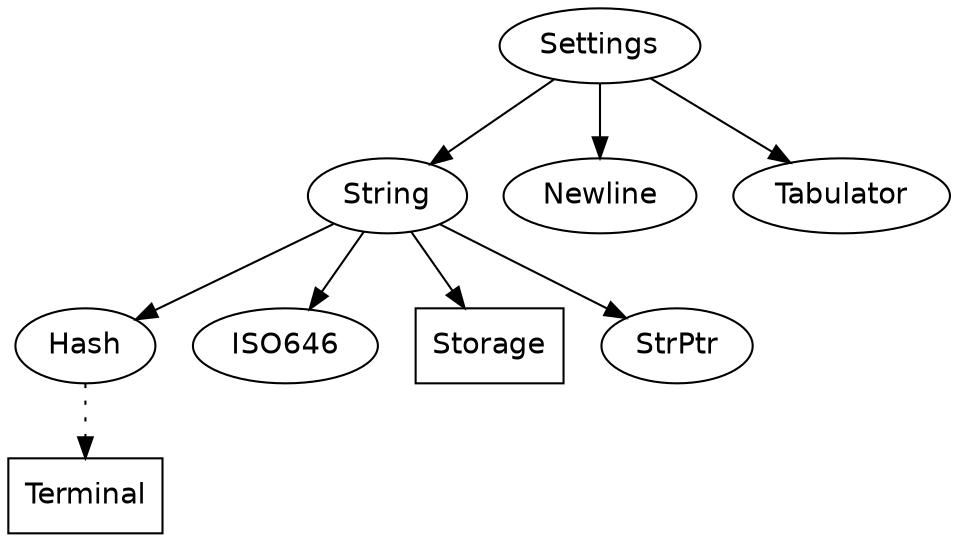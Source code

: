 digraph SettingsDep {
  node [fontname=helvetica];
  
  Settings -> {
    String Newline Tabulator
  };
  
  String -> {
    Hash ISO646 Storage StrPtr
  };
  
  edge [style=dotted];
  Hash -> {
    Terminal
  };
  edge [style=none];
  
  Terminal [shape=box]; /* stdlib */
  
  ISO646; /* no dependencies */
  
  Storage [shape=box]; /* stdlib */
  
  StrPtr; /* no dependencies */  
  
  Newline; /* no dependencies */
  
  Tabulator; /* no dependencies */
  
} /* SettingsDep */